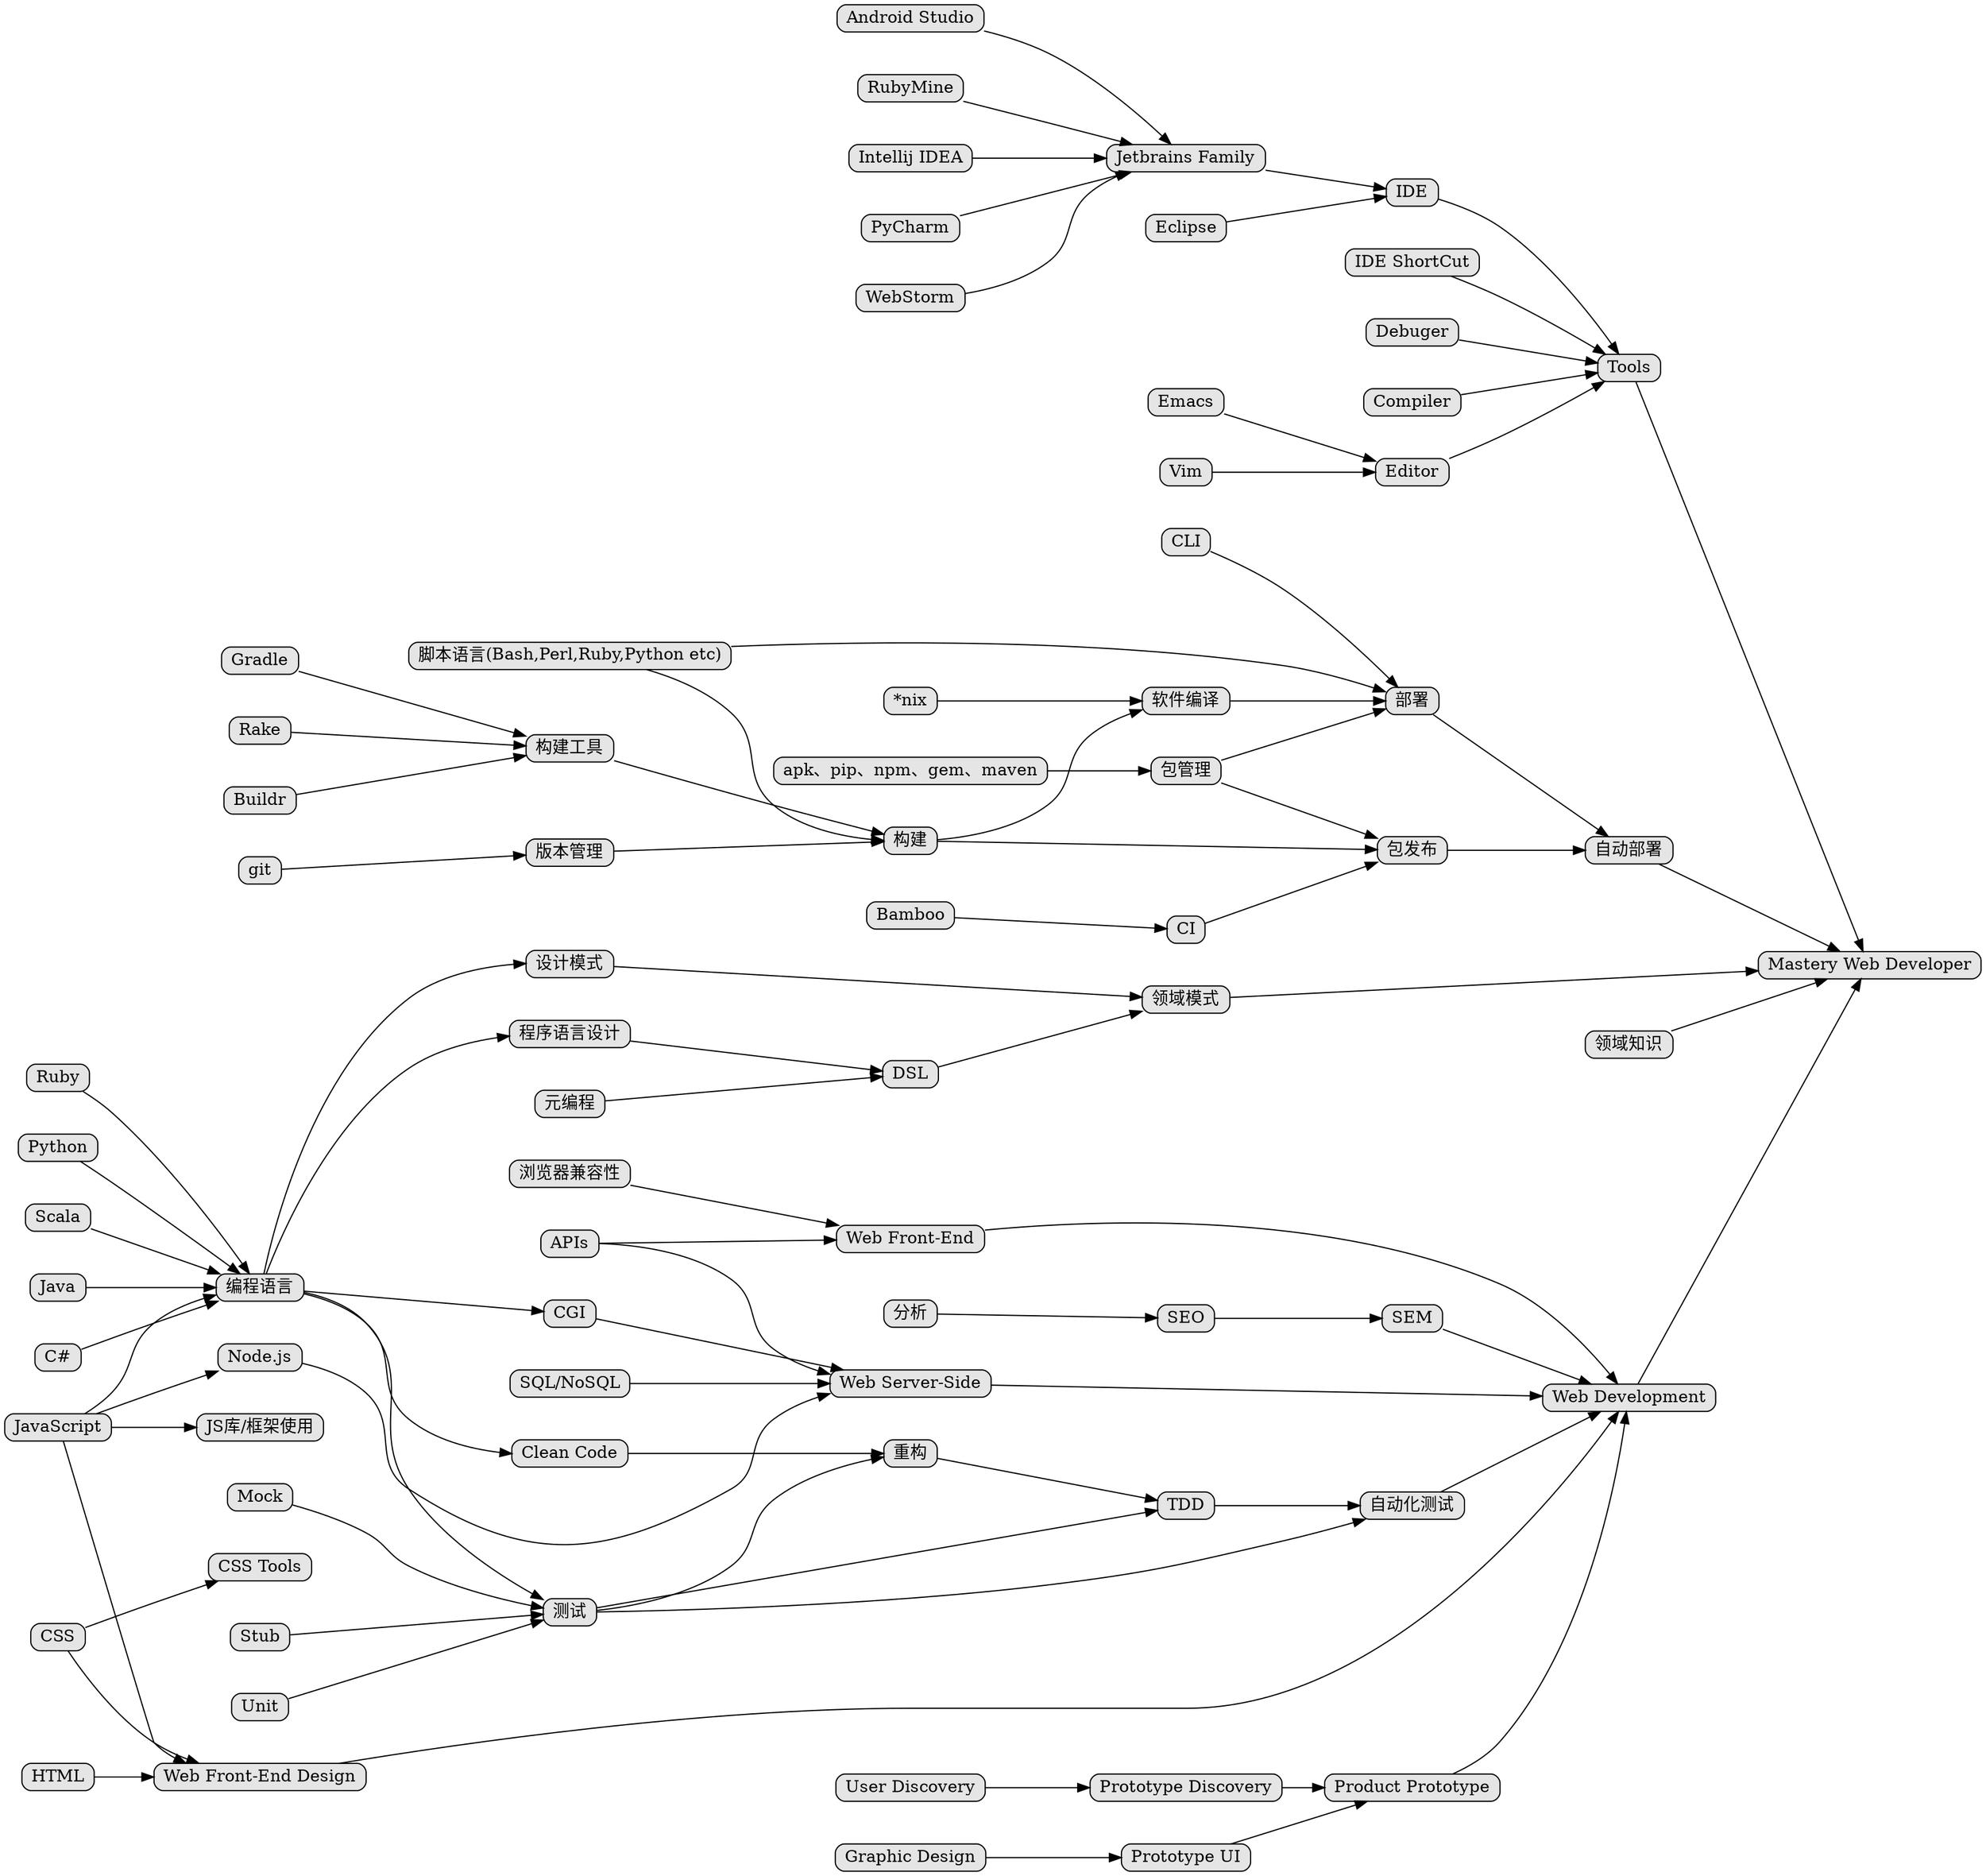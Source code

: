 digraph tree
{
    nodesep=0.5;
    charset="UTF-8";
    rankdir=LR;
    fixedsize=true;
    node [style="rounded,filled", width=0, height=0, shape=box, fillcolor="#E5E5E5", concentrate=true]

    "编程语言" -> "CGI"
    "CGI" -> "Web Server-Side"
    "JavaScript" -> "Web Front-End Design"
    "HTML" -> "Web Front-End Design"
    "CSS" -> "Web Front-End Design"
    "Graphic Design" -> "Prototype UI" -> "Product Prototype"
    "User Discovery" -> "Prototype Discovery" -> "Product Prototype"
    "Web Front-End Design" -> "Web Development"
    "浏览器兼容性" -> "Web Front-End"
    "Product Prototype" -> "Web Development"
    "SEM" -> "Web Development"

    "CSS" -> "CSS Tools"
    "JavaScript" -> "Node.js" -> "Web Server-Side"
    "JavaScript" -> "JS库/框架使用"
    "SQL/NoSQL" -> "Web Server-Side"
    "APIs" -> "Web Server-Side"
    "APIs" -> "Web Front-End"
    "Web Server-Side" -> "Web Development"
    "Web Front-End" -> "Web Development"

    "Java" -> "编程语言"
    "C#" -> "编程语言"
    "JavaScript" -> "编程语言"
    "Ruby" -> "编程语言"
    "Python" -> "编程语言"
    "Scala" -> "编程语言"
    "编程语言" -> "设计模式" -> "领域模式"
    "编程语言" -> "测试"
    "测试" -> "TDD" -> "自动化测试"
    "Mock" -> "测试"
    "Stub" -> "测试"
    "Unit" -> "测试"
    "测试" -> "重构"
    "测试" -> "自动化测试" -> "Web Development"
    "编程语言" -> "Clean Code"
    "Clean Code" -> "重构"
    "重构" -> "TDD"
    "分析" -> "SEO" -> "SEM"
    "编程语言" -> "程序语言设计" -> "DSL"
    "元编程" -> "DSL"
    "DSL" -> "领域模式"

    "Vim" -> "Editor"
    "Emacs" -> "Editor"
    "Eclipse" -> "IDE"
    "RubyMine" -> "Jetbrains Family" 
    "Intellij IDEA" -> "Jetbrains Family" 
    "PyCharm" -> "Jetbrains Family" 
    "WebStorm" -> "Jetbrains Family" 
    "Android Studio" -> "Jetbrains Family" 

    "Jetbrains Family" -> "IDE"
    "Editor" -> "Tools"
    "IDE ShortCut" -> "Tools"
    "IDE" -> "Tools"
    "Debuger" -> "Tools"
    "Compiler" -> "Tools"

    "apk、pip、npm、gem、maven" -> "包管理" -> "部署"
    "git" -> "版本管理" -> "构建"
    "Bamboo" -> "CI" -> "包发布"
    "Gradle" -> "构建工具"
    "Rake" -> "构建工具"
    "Buildr" -> "构建工具"
    "构建工具" -> "构建"
    "构建" -> "包发布"
    "部署" -> "自动部署"
    "包管理" -> "包发布" -> "自动部署"
    "CLI" -> "部署"
    "脚本语言(Bash,Perl,Ruby,Python etc)" -> "部署"
    "脚本语言(Bash,Perl,Ruby,Python etc)" -> "构建"
    "*nix" -> "软件编译" -> "部署"
    "构建" -> "软件编译"

    "Web Development" -> "Mastery Web Developer"
    "自动部署" -> "Mastery Web Developer"
    "领域模式" -> "Mastery Web Developer"
    "领域知识" -> "Mastery Web Developer"
    "Tools" -> "Mastery Web Developer"

}
